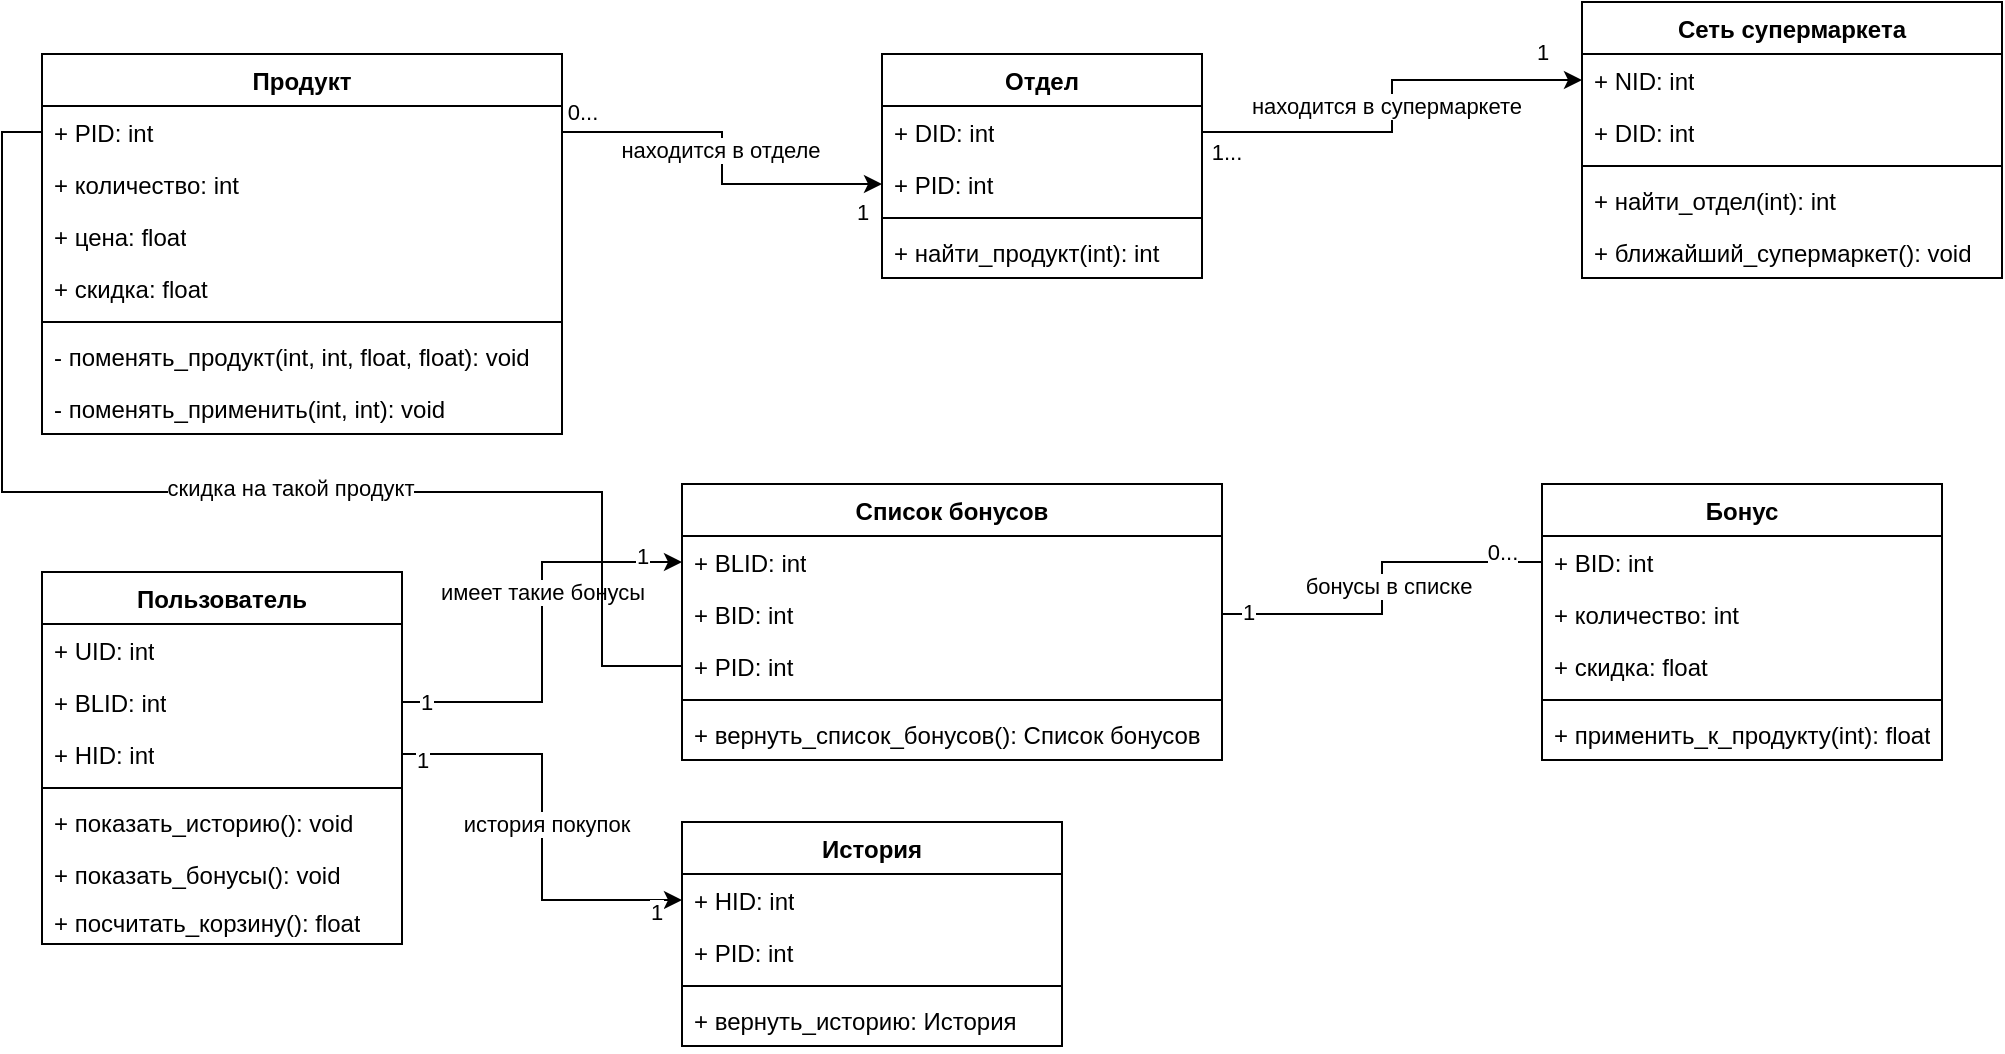<mxfile version="24.7.17">
  <diagram name="Page-1" id="xIsQ6qs9Wi2mXCJ3JmQK">
    <mxGraphModel dx="1050" dy="621" grid="1" gridSize="10" guides="1" tooltips="1" connect="1" arrows="1" fold="1" page="1" pageScale="1" pageWidth="1169" pageHeight="827" math="0" shadow="0">
      <root>
        <mxCell id="0" />
        <mxCell id="1" parent="0" />
        <mxCell id="IvmqdLO_vtYyB8896f0L-1" value="Продукт" style="swimlane;fontStyle=1;align=center;verticalAlign=top;childLayout=stackLayout;horizontal=1;startSize=26;horizontalStack=0;resizeParent=1;resizeParentMax=0;resizeLast=0;collapsible=1;marginBottom=0;whiteSpace=wrap;html=1;" vertex="1" parent="1">
          <mxGeometry x="80" y="61" width="260" height="190" as="geometry" />
        </mxCell>
        <mxCell id="IvmqdLO_vtYyB8896f0L-2" value="+ PID: int" style="text;strokeColor=none;fillColor=none;align=left;verticalAlign=top;spacingLeft=4;spacingRight=4;overflow=hidden;rotatable=0;points=[[0,0.5],[1,0.5]];portConstraint=eastwest;whiteSpace=wrap;html=1;" vertex="1" parent="IvmqdLO_vtYyB8896f0L-1">
          <mxGeometry y="26" width="260" height="26" as="geometry" />
        </mxCell>
        <mxCell id="IvmqdLO_vtYyB8896f0L-40" value="+ количество: int" style="text;strokeColor=none;fillColor=none;align=left;verticalAlign=top;spacingLeft=4;spacingRight=4;overflow=hidden;rotatable=0;points=[[0,0.5],[1,0.5]];portConstraint=eastwest;whiteSpace=wrap;html=1;" vertex="1" parent="IvmqdLO_vtYyB8896f0L-1">
          <mxGeometry y="52" width="260" height="26" as="geometry" />
        </mxCell>
        <mxCell id="IvmqdLO_vtYyB8896f0L-41" value="+ цена: float" style="text;strokeColor=none;fillColor=none;align=left;verticalAlign=top;spacingLeft=4;spacingRight=4;overflow=hidden;rotatable=0;points=[[0,0.5],[1,0.5]];portConstraint=eastwest;whiteSpace=wrap;html=1;" vertex="1" parent="IvmqdLO_vtYyB8896f0L-1">
          <mxGeometry y="78" width="260" height="26" as="geometry" />
        </mxCell>
        <mxCell id="IvmqdLO_vtYyB8896f0L-42" value="+ скидка: float" style="text;strokeColor=none;fillColor=none;align=left;verticalAlign=top;spacingLeft=4;spacingRight=4;overflow=hidden;rotatable=0;points=[[0,0.5],[1,0.5]];portConstraint=eastwest;whiteSpace=wrap;html=1;" vertex="1" parent="IvmqdLO_vtYyB8896f0L-1">
          <mxGeometry y="104" width="260" height="26" as="geometry" />
        </mxCell>
        <mxCell id="IvmqdLO_vtYyB8896f0L-3" value="" style="line;strokeWidth=1;fillColor=none;align=left;verticalAlign=middle;spacingTop=-1;spacingLeft=3;spacingRight=3;rotatable=0;labelPosition=right;points=[];portConstraint=eastwest;strokeColor=inherit;" vertex="1" parent="IvmqdLO_vtYyB8896f0L-1">
          <mxGeometry y="130" width="260" height="8" as="geometry" />
        </mxCell>
        <mxCell id="IvmqdLO_vtYyB8896f0L-4" value="- поменять_продукт(int, int, float, float): void" style="text;strokeColor=none;fillColor=none;align=left;verticalAlign=top;spacingLeft=4;spacingRight=4;overflow=hidden;rotatable=0;points=[[0,0.5],[1,0.5]];portConstraint=eastwest;whiteSpace=wrap;html=1;" vertex="1" parent="IvmqdLO_vtYyB8896f0L-1">
          <mxGeometry y="138" width="260" height="26" as="geometry" />
        </mxCell>
        <mxCell id="IvmqdLO_vtYyB8896f0L-53" value="- поменять_применить(int, int): void" style="text;strokeColor=none;fillColor=none;align=left;verticalAlign=top;spacingLeft=4;spacingRight=4;overflow=hidden;rotatable=0;points=[[0,0.5],[1,0.5]];portConstraint=eastwest;whiteSpace=wrap;html=1;" vertex="1" parent="IvmqdLO_vtYyB8896f0L-1">
          <mxGeometry y="164" width="260" height="26" as="geometry" />
        </mxCell>
        <mxCell id="IvmqdLO_vtYyB8896f0L-5" value="Отдел" style="swimlane;fontStyle=1;align=center;verticalAlign=top;childLayout=stackLayout;horizontal=1;startSize=26;horizontalStack=0;resizeParent=1;resizeParentMax=0;resizeLast=0;collapsible=1;marginBottom=0;whiteSpace=wrap;html=1;" vertex="1" parent="1">
          <mxGeometry x="500" y="61" width="160" height="112" as="geometry" />
        </mxCell>
        <mxCell id="IvmqdLO_vtYyB8896f0L-6" value="+ DID: int" style="text;strokeColor=none;fillColor=none;align=left;verticalAlign=top;spacingLeft=4;spacingRight=4;overflow=hidden;rotatable=0;points=[[0,0.5],[1,0.5]];portConstraint=eastwest;whiteSpace=wrap;html=1;" vertex="1" parent="IvmqdLO_vtYyB8896f0L-5">
          <mxGeometry y="26" width="160" height="26" as="geometry" />
        </mxCell>
        <mxCell id="IvmqdLO_vtYyB8896f0L-43" value="+ PID: int" style="text;strokeColor=none;fillColor=none;align=left;verticalAlign=top;spacingLeft=4;spacingRight=4;overflow=hidden;rotatable=0;points=[[0,0.5],[1,0.5]];portConstraint=eastwest;whiteSpace=wrap;html=1;" vertex="1" parent="IvmqdLO_vtYyB8896f0L-5">
          <mxGeometry y="52" width="160" height="26" as="geometry" />
        </mxCell>
        <mxCell id="IvmqdLO_vtYyB8896f0L-7" value="" style="line;strokeWidth=1;fillColor=none;align=left;verticalAlign=middle;spacingTop=-1;spacingLeft=3;spacingRight=3;rotatable=0;labelPosition=right;points=[];portConstraint=eastwest;strokeColor=inherit;" vertex="1" parent="IvmqdLO_vtYyB8896f0L-5">
          <mxGeometry y="78" width="160" height="8" as="geometry" />
        </mxCell>
        <mxCell id="IvmqdLO_vtYyB8896f0L-8" value="+ найти_продукт(int): int" style="text;strokeColor=none;fillColor=none;align=left;verticalAlign=top;spacingLeft=4;spacingRight=4;overflow=hidden;rotatable=0;points=[[0,0.5],[1,0.5]];portConstraint=eastwest;whiteSpace=wrap;html=1;" vertex="1" parent="IvmqdLO_vtYyB8896f0L-5">
          <mxGeometry y="86" width="160" height="26" as="geometry" />
        </mxCell>
        <mxCell id="IvmqdLO_vtYyB8896f0L-20" value="Сеть супермаркета" style="swimlane;fontStyle=1;align=center;verticalAlign=top;childLayout=stackLayout;horizontal=1;startSize=26;horizontalStack=0;resizeParent=1;resizeParentMax=0;resizeLast=0;collapsible=1;marginBottom=0;whiteSpace=wrap;html=1;" vertex="1" parent="1">
          <mxGeometry x="850" y="35" width="210" height="138" as="geometry" />
        </mxCell>
        <mxCell id="IvmqdLO_vtYyB8896f0L-21" value="+ NID: int" style="text;strokeColor=none;fillColor=none;align=left;verticalAlign=top;spacingLeft=4;spacingRight=4;overflow=hidden;rotatable=0;points=[[0,0.5],[1,0.5]];portConstraint=eastwest;whiteSpace=wrap;html=1;" vertex="1" parent="IvmqdLO_vtYyB8896f0L-20">
          <mxGeometry y="26" width="210" height="26" as="geometry" />
        </mxCell>
        <mxCell id="IvmqdLO_vtYyB8896f0L-44" value="+ DID: int" style="text;strokeColor=none;fillColor=none;align=left;verticalAlign=top;spacingLeft=4;spacingRight=4;overflow=hidden;rotatable=0;points=[[0,0.5],[1,0.5]];portConstraint=eastwest;whiteSpace=wrap;html=1;" vertex="1" parent="IvmqdLO_vtYyB8896f0L-20">
          <mxGeometry y="52" width="210" height="26" as="geometry" />
        </mxCell>
        <mxCell id="IvmqdLO_vtYyB8896f0L-22" value="" style="line;strokeWidth=1;fillColor=none;align=left;verticalAlign=middle;spacingTop=-1;spacingLeft=3;spacingRight=3;rotatable=0;labelPosition=right;points=[];portConstraint=eastwest;strokeColor=inherit;" vertex="1" parent="IvmqdLO_vtYyB8896f0L-20">
          <mxGeometry y="78" width="210" height="8" as="geometry" />
        </mxCell>
        <mxCell id="IvmqdLO_vtYyB8896f0L-23" value="+ найти_отдел(int): int" style="text;strokeColor=none;fillColor=none;align=left;verticalAlign=top;spacingLeft=4;spacingRight=4;overflow=hidden;rotatable=0;points=[[0,0.5],[1,0.5]];portConstraint=eastwest;whiteSpace=wrap;html=1;" vertex="1" parent="IvmqdLO_vtYyB8896f0L-20">
          <mxGeometry y="86" width="210" height="26" as="geometry" />
        </mxCell>
        <mxCell id="IvmqdLO_vtYyB8896f0L-55" value="+ ближайший_супермаркет(): void" style="text;strokeColor=none;fillColor=none;align=left;verticalAlign=top;spacingLeft=4;spacingRight=4;overflow=hidden;rotatable=0;points=[[0,0.5],[1,0.5]];portConstraint=eastwest;whiteSpace=wrap;html=1;" vertex="1" parent="IvmqdLO_vtYyB8896f0L-20">
          <mxGeometry y="112" width="210" height="26" as="geometry" />
        </mxCell>
        <mxCell id="IvmqdLO_vtYyB8896f0L-24" value="Пользователь" style="swimlane;fontStyle=1;align=center;verticalAlign=top;childLayout=stackLayout;horizontal=1;startSize=26;horizontalStack=0;resizeParent=1;resizeParentMax=0;resizeLast=0;collapsible=1;marginBottom=0;whiteSpace=wrap;html=1;" vertex="1" parent="1">
          <mxGeometry x="80" y="320" width="180" height="186" as="geometry" />
        </mxCell>
        <mxCell id="IvmqdLO_vtYyB8896f0L-25" value="+ UID: int" style="text;strokeColor=none;fillColor=none;align=left;verticalAlign=top;spacingLeft=4;spacingRight=4;overflow=hidden;rotatable=0;points=[[0,0.5],[1,0.5]];portConstraint=eastwest;whiteSpace=wrap;html=1;" vertex="1" parent="IvmqdLO_vtYyB8896f0L-24">
          <mxGeometry y="26" width="180" height="26" as="geometry" />
        </mxCell>
        <mxCell id="IvmqdLO_vtYyB8896f0L-47" value="+ BLID: int" style="text;strokeColor=none;fillColor=none;align=left;verticalAlign=top;spacingLeft=4;spacingRight=4;overflow=hidden;rotatable=0;points=[[0,0.5],[1,0.5]];portConstraint=eastwest;whiteSpace=wrap;html=1;" vertex="1" parent="IvmqdLO_vtYyB8896f0L-24">
          <mxGeometry y="52" width="180" height="26" as="geometry" />
        </mxCell>
        <mxCell id="IvmqdLO_vtYyB8896f0L-48" value="+ HID: int" style="text;strokeColor=none;fillColor=none;align=left;verticalAlign=top;spacingLeft=4;spacingRight=4;overflow=hidden;rotatable=0;points=[[0,0.5],[1,0.5]];portConstraint=eastwest;whiteSpace=wrap;html=1;" vertex="1" parent="IvmqdLO_vtYyB8896f0L-24">
          <mxGeometry y="78" width="180" height="26" as="geometry" />
        </mxCell>
        <mxCell id="IvmqdLO_vtYyB8896f0L-26" value="" style="line;strokeWidth=1;fillColor=none;align=left;verticalAlign=middle;spacingTop=-1;spacingLeft=3;spacingRight=3;rotatable=0;labelPosition=right;points=[];portConstraint=eastwest;strokeColor=inherit;" vertex="1" parent="IvmqdLO_vtYyB8896f0L-24">
          <mxGeometry y="104" width="180" height="8" as="geometry" />
        </mxCell>
        <mxCell id="IvmqdLO_vtYyB8896f0L-27" value="+ показать_историю(): void" style="text;strokeColor=none;fillColor=none;align=left;verticalAlign=top;spacingLeft=4;spacingRight=4;overflow=hidden;rotatable=0;points=[[0,0.5],[1,0.5]];portConstraint=eastwest;whiteSpace=wrap;html=1;" vertex="1" parent="IvmqdLO_vtYyB8896f0L-24">
          <mxGeometry y="112" width="180" height="26" as="geometry" />
        </mxCell>
        <mxCell id="IvmqdLO_vtYyB8896f0L-52" value="+ показать_бонусы(): void" style="text;strokeColor=none;fillColor=none;align=left;verticalAlign=top;spacingLeft=4;spacingRight=4;overflow=hidden;rotatable=0;points=[[0,0.5],[1,0.5]];portConstraint=eastwest;whiteSpace=wrap;html=1;" vertex="1" parent="IvmqdLO_vtYyB8896f0L-24">
          <mxGeometry y="138" width="180" height="24" as="geometry" />
        </mxCell>
        <mxCell id="IvmqdLO_vtYyB8896f0L-69" value="+ посчитать_корзину(): float" style="text;strokeColor=none;fillColor=none;align=left;verticalAlign=top;spacingLeft=4;spacingRight=4;overflow=hidden;rotatable=0;points=[[0,0.5],[1,0.5]];portConstraint=eastwest;whiteSpace=wrap;html=1;" vertex="1" parent="IvmqdLO_vtYyB8896f0L-24">
          <mxGeometry y="162" width="180" height="24" as="geometry" />
        </mxCell>
        <mxCell id="IvmqdLO_vtYyB8896f0L-28" value="История" style="swimlane;fontStyle=1;align=center;verticalAlign=top;childLayout=stackLayout;horizontal=1;startSize=26;horizontalStack=0;resizeParent=1;resizeParentMax=0;resizeLast=0;collapsible=1;marginBottom=0;whiteSpace=wrap;html=1;" vertex="1" parent="1">
          <mxGeometry x="400" y="445" width="190" height="112" as="geometry" />
        </mxCell>
        <mxCell id="IvmqdLO_vtYyB8896f0L-29" value="+ HID: int" style="text;strokeColor=none;fillColor=none;align=left;verticalAlign=top;spacingLeft=4;spacingRight=4;overflow=hidden;rotatable=0;points=[[0,0.5],[1,0.5]];portConstraint=eastwest;whiteSpace=wrap;html=1;" vertex="1" parent="IvmqdLO_vtYyB8896f0L-28">
          <mxGeometry y="26" width="190" height="26" as="geometry" />
        </mxCell>
        <mxCell id="IvmqdLO_vtYyB8896f0L-51" value="+ PID: int" style="text;strokeColor=none;fillColor=none;align=left;verticalAlign=top;spacingLeft=4;spacingRight=4;overflow=hidden;rotatable=0;points=[[0,0.5],[1,0.5]];portConstraint=eastwest;whiteSpace=wrap;html=1;" vertex="1" parent="IvmqdLO_vtYyB8896f0L-28">
          <mxGeometry y="52" width="190" height="26" as="geometry" />
        </mxCell>
        <mxCell id="IvmqdLO_vtYyB8896f0L-30" value="" style="line;strokeWidth=1;fillColor=none;align=left;verticalAlign=middle;spacingTop=-1;spacingLeft=3;spacingRight=3;rotatable=0;labelPosition=right;points=[];portConstraint=eastwest;strokeColor=inherit;" vertex="1" parent="IvmqdLO_vtYyB8896f0L-28">
          <mxGeometry y="78" width="190" height="8" as="geometry" />
        </mxCell>
        <mxCell id="IvmqdLO_vtYyB8896f0L-31" value="+ вернуть_историю: История" style="text;strokeColor=none;fillColor=none;align=left;verticalAlign=top;spacingLeft=4;spacingRight=4;overflow=hidden;rotatable=0;points=[[0,0.5],[1,0.5]];portConstraint=eastwest;whiteSpace=wrap;html=1;" vertex="1" parent="IvmqdLO_vtYyB8896f0L-28">
          <mxGeometry y="86" width="190" height="26" as="geometry" />
        </mxCell>
        <mxCell id="IvmqdLO_vtYyB8896f0L-32" value="Список бонусов" style="swimlane;fontStyle=1;align=center;verticalAlign=top;childLayout=stackLayout;horizontal=1;startSize=26;horizontalStack=0;resizeParent=1;resizeParentMax=0;resizeLast=0;collapsible=1;marginBottom=0;whiteSpace=wrap;html=1;" vertex="1" parent="1">
          <mxGeometry x="400" y="276" width="270" height="138" as="geometry" />
        </mxCell>
        <mxCell id="IvmqdLO_vtYyB8896f0L-33" value="+ BLID: int" style="text;strokeColor=none;fillColor=none;align=left;verticalAlign=top;spacingLeft=4;spacingRight=4;overflow=hidden;rotatable=0;points=[[0,0.5],[1,0.5]];portConstraint=eastwest;whiteSpace=wrap;html=1;" vertex="1" parent="IvmqdLO_vtYyB8896f0L-32">
          <mxGeometry y="26" width="270" height="26" as="geometry" />
        </mxCell>
        <mxCell id="IvmqdLO_vtYyB8896f0L-49" value="+ BID: int" style="text;strokeColor=none;fillColor=none;align=left;verticalAlign=top;spacingLeft=4;spacingRight=4;overflow=hidden;rotatable=0;points=[[0,0.5],[1,0.5]];portConstraint=eastwest;whiteSpace=wrap;html=1;" vertex="1" parent="IvmqdLO_vtYyB8896f0L-32">
          <mxGeometry y="52" width="270" height="26" as="geometry" />
        </mxCell>
        <mxCell id="IvmqdLO_vtYyB8896f0L-50" value="+ PID: int" style="text;strokeColor=none;fillColor=none;align=left;verticalAlign=top;spacingLeft=4;spacingRight=4;overflow=hidden;rotatable=0;points=[[0,0.5],[1,0.5]];portConstraint=eastwest;whiteSpace=wrap;html=1;" vertex="1" parent="IvmqdLO_vtYyB8896f0L-32">
          <mxGeometry y="78" width="270" height="26" as="geometry" />
        </mxCell>
        <mxCell id="IvmqdLO_vtYyB8896f0L-34" value="" style="line;strokeWidth=1;fillColor=none;align=left;verticalAlign=middle;spacingTop=-1;spacingLeft=3;spacingRight=3;rotatable=0;labelPosition=right;points=[];portConstraint=eastwest;strokeColor=inherit;" vertex="1" parent="IvmqdLO_vtYyB8896f0L-32">
          <mxGeometry y="104" width="270" height="8" as="geometry" />
        </mxCell>
        <mxCell id="IvmqdLO_vtYyB8896f0L-35" value="+ вернуть_список_бонусов(): Список бонусов" style="text;strokeColor=none;fillColor=none;align=left;verticalAlign=top;spacingLeft=4;spacingRight=4;overflow=hidden;rotatable=0;points=[[0,0.5],[1,0.5]];portConstraint=eastwest;whiteSpace=wrap;html=1;" vertex="1" parent="IvmqdLO_vtYyB8896f0L-32">
          <mxGeometry y="112" width="270" height="26" as="geometry" />
        </mxCell>
        <mxCell id="IvmqdLO_vtYyB8896f0L-36" value="Бонус" style="swimlane;fontStyle=1;align=center;verticalAlign=top;childLayout=stackLayout;horizontal=1;startSize=26;horizontalStack=0;resizeParent=1;resizeParentMax=0;resizeLast=0;collapsible=1;marginBottom=0;whiteSpace=wrap;html=1;" vertex="1" parent="1">
          <mxGeometry x="830" y="276" width="200" height="138" as="geometry" />
        </mxCell>
        <mxCell id="IvmqdLO_vtYyB8896f0L-45" value="+ BID: int" style="text;strokeColor=none;fillColor=none;align=left;verticalAlign=top;spacingLeft=4;spacingRight=4;overflow=hidden;rotatable=0;points=[[0,0.5],[1,0.5]];portConstraint=eastwest;whiteSpace=wrap;html=1;" vertex="1" parent="IvmqdLO_vtYyB8896f0L-36">
          <mxGeometry y="26" width="200" height="26" as="geometry" />
        </mxCell>
        <mxCell id="IvmqdLO_vtYyB8896f0L-46" value="+ количество: int" style="text;strokeColor=none;fillColor=none;align=left;verticalAlign=top;spacingLeft=4;spacingRight=4;overflow=hidden;rotatable=0;points=[[0,0.5],[1,0.5]];portConstraint=eastwest;whiteSpace=wrap;html=1;" vertex="1" parent="IvmqdLO_vtYyB8896f0L-36">
          <mxGeometry y="52" width="200" height="26" as="geometry" />
        </mxCell>
        <mxCell id="IvmqdLO_vtYyB8896f0L-37" value="+ скидка: float" style="text;strokeColor=none;fillColor=none;align=left;verticalAlign=top;spacingLeft=4;spacingRight=4;overflow=hidden;rotatable=0;points=[[0,0.5],[1,0.5]];portConstraint=eastwest;whiteSpace=wrap;html=1;" vertex="1" parent="IvmqdLO_vtYyB8896f0L-36">
          <mxGeometry y="78" width="200" height="26" as="geometry" />
        </mxCell>
        <mxCell id="IvmqdLO_vtYyB8896f0L-38" value="" style="line;strokeWidth=1;fillColor=none;align=left;verticalAlign=middle;spacingTop=-1;spacingLeft=3;spacingRight=3;rotatable=0;labelPosition=right;points=[];portConstraint=eastwest;strokeColor=inherit;" vertex="1" parent="IvmqdLO_vtYyB8896f0L-36">
          <mxGeometry y="104" width="200" height="8" as="geometry" />
        </mxCell>
        <mxCell id="IvmqdLO_vtYyB8896f0L-39" value="+ применить_к_продукту(int): float" style="text;strokeColor=none;fillColor=none;align=left;verticalAlign=top;spacingLeft=4;spacingRight=4;overflow=hidden;rotatable=0;points=[[0,0.5],[1,0.5]];portConstraint=eastwest;whiteSpace=wrap;html=1;" vertex="1" parent="IvmqdLO_vtYyB8896f0L-36">
          <mxGeometry y="112" width="200" height="26" as="geometry" />
        </mxCell>
        <mxCell id="IvmqdLO_vtYyB8896f0L-57" style="edgeStyle=orthogonalEdgeStyle;rounded=0;orthogonalLoop=1;jettySize=auto;html=1;entryX=0;entryY=0.5;entryDx=0;entryDy=0;" edge="1" parent="1" source="IvmqdLO_vtYyB8896f0L-6" target="IvmqdLO_vtYyB8896f0L-21">
          <mxGeometry relative="1" as="geometry" />
        </mxCell>
        <mxCell id="IvmqdLO_vtYyB8896f0L-64" value="находится в супермаркете" style="edgeLabel;html=1;align=center;verticalAlign=middle;resizable=0;points=[];" vertex="1" connectable="0" parent="IvmqdLO_vtYyB8896f0L-57">
          <mxGeometry x="-0.029" y="3" relative="1" as="geometry">
            <mxPoint y="-3" as="offset" />
          </mxGeometry>
        </mxCell>
        <mxCell id="IvmqdLO_vtYyB8896f0L-65" value="1..." style="edgeLabel;html=1;align=center;verticalAlign=middle;resizable=0;points=[];" vertex="1" connectable="0" parent="IvmqdLO_vtYyB8896f0L-57">
          <mxGeometry x="-0.891" y="2" relative="1" as="geometry">
            <mxPoint y="12" as="offset" />
          </mxGeometry>
        </mxCell>
        <mxCell id="IvmqdLO_vtYyB8896f0L-66" value="1" style="edgeLabel;html=1;align=center;verticalAlign=middle;resizable=0;points=[];" vertex="1" connectable="0" parent="IvmqdLO_vtYyB8896f0L-57">
          <mxGeometry x="0.859" relative="1" as="geometry">
            <mxPoint x="-5" y="-14" as="offset" />
          </mxGeometry>
        </mxCell>
        <mxCell id="IvmqdLO_vtYyB8896f0L-58" style="edgeStyle=orthogonalEdgeStyle;rounded=0;orthogonalLoop=1;jettySize=auto;html=1;entryX=0;entryY=0.5;entryDx=0;entryDy=0;" edge="1" parent="1" source="IvmqdLO_vtYyB8896f0L-2" target="IvmqdLO_vtYyB8896f0L-43">
          <mxGeometry relative="1" as="geometry" />
        </mxCell>
        <mxCell id="IvmqdLO_vtYyB8896f0L-63" value="находится в отделе" style="edgeLabel;html=1;align=center;verticalAlign=middle;resizable=0;points=[];" vertex="1" connectable="0" parent="IvmqdLO_vtYyB8896f0L-58">
          <mxGeometry x="-0.042" y="-1" relative="1" as="geometry">
            <mxPoint as="offset" />
          </mxGeometry>
        </mxCell>
        <mxCell id="IvmqdLO_vtYyB8896f0L-67" value="0..." style="edgeLabel;html=1;align=center;verticalAlign=middle;resizable=0;points=[];" vertex="1" connectable="0" parent="IvmqdLO_vtYyB8896f0L-58">
          <mxGeometry x="-0.809" y="2" relative="1" as="geometry">
            <mxPoint x="-8" y="-8" as="offset" />
          </mxGeometry>
        </mxCell>
        <mxCell id="IvmqdLO_vtYyB8896f0L-68" value="1" style="edgeLabel;html=1;align=center;verticalAlign=middle;resizable=0;points=[];" vertex="1" connectable="0" parent="IvmqdLO_vtYyB8896f0L-58">
          <mxGeometry x="0.686" y="-1" relative="1" as="geometry">
            <mxPoint x="19" y="13" as="offset" />
          </mxGeometry>
        </mxCell>
        <mxCell id="IvmqdLO_vtYyB8896f0L-59" style="edgeStyle=orthogonalEdgeStyle;rounded=0;orthogonalLoop=1;jettySize=auto;html=1;entryX=0;entryY=0.5;entryDx=0;entryDy=0;" edge="1" parent="1" source="IvmqdLO_vtYyB8896f0L-47" target="IvmqdLO_vtYyB8896f0L-33">
          <mxGeometry relative="1" as="geometry" />
        </mxCell>
        <mxCell id="IvmqdLO_vtYyB8896f0L-70" value="имеет такие бонусы" style="edgeLabel;html=1;align=center;verticalAlign=middle;resizable=0;points=[];" vertex="1" connectable="0" parent="IvmqdLO_vtYyB8896f0L-59">
          <mxGeometry x="-0.027" y="4" relative="1" as="geometry">
            <mxPoint x="4" y="-23" as="offset" />
          </mxGeometry>
        </mxCell>
        <mxCell id="IvmqdLO_vtYyB8896f0L-81" value="1" style="edgeLabel;html=1;align=center;verticalAlign=middle;resizable=0;points=[];" vertex="1" connectable="0" parent="IvmqdLO_vtYyB8896f0L-59">
          <mxGeometry x="-0.884" relative="1" as="geometry">
            <mxPoint as="offset" />
          </mxGeometry>
        </mxCell>
        <mxCell id="IvmqdLO_vtYyB8896f0L-82" value="1" style="edgeLabel;html=1;align=center;verticalAlign=middle;resizable=0;points=[];" vertex="1" connectable="0" parent="IvmqdLO_vtYyB8896f0L-59">
          <mxGeometry x="0.811" y="3" relative="1" as="geometry">
            <mxPoint as="offset" />
          </mxGeometry>
        </mxCell>
        <mxCell id="IvmqdLO_vtYyB8896f0L-60" style="edgeStyle=orthogonalEdgeStyle;rounded=0;orthogonalLoop=1;jettySize=auto;html=1;" edge="1" parent="1" source="IvmqdLO_vtYyB8896f0L-48" target="IvmqdLO_vtYyB8896f0L-29">
          <mxGeometry relative="1" as="geometry" />
        </mxCell>
        <mxCell id="IvmqdLO_vtYyB8896f0L-71" value="история покупок" style="edgeLabel;html=1;align=center;verticalAlign=middle;resizable=0;points=[];" vertex="1" connectable="0" parent="IvmqdLO_vtYyB8896f0L-60">
          <mxGeometry x="-0.016" y="2" relative="1" as="geometry">
            <mxPoint as="offset" />
          </mxGeometry>
        </mxCell>
        <mxCell id="IvmqdLO_vtYyB8896f0L-83" value="1" style="edgeLabel;html=1;align=center;verticalAlign=middle;resizable=0;points=[];" vertex="1" connectable="0" parent="IvmqdLO_vtYyB8896f0L-60">
          <mxGeometry x="0.88" y="-1" relative="1" as="geometry">
            <mxPoint y="5" as="offset" />
          </mxGeometry>
        </mxCell>
        <mxCell id="IvmqdLO_vtYyB8896f0L-84" value="1" style="edgeLabel;html=1;align=center;verticalAlign=middle;resizable=0;points=[];" vertex="1" connectable="0" parent="IvmqdLO_vtYyB8896f0L-60">
          <mxGeometry x="-0.839" y="1" relative="1" as="geometry">
            <mxPoint x="-7" y="4" as="offset" />
          </mxGeometry>
        </mxCell>
        <mxCell id="IvmqdLO_vtYyB8896f0L-61" style="edgeStyle=orthogonalEdgeStyle;rounded=0;orthogonalLoop=1;jettySize=auto;html=1;entryX=0;entryY=0.5;entryDx=0;entryDy=0;endArrow=none;endFill=0;" edge="1" parent="1" source="IvmqdLO_vtYyB8896f0L-49" target="IvmqdLO_vtYyB8896f0L-45">
          <mxGeometry relative="1" as="geometry" />
        </mxCell>
        <mxCell id="IvmqdLO_vtYyB8896f0L-62" value="бонусы в списке" style="edgeLabel;html=1;align=center;verticalAlign=middle;resizable=0;points=[];" vertex="1" connectable="0" parent="IvmqdLO_vtYyB8896f0L-61">
          <mxGeometry x="0.013" y="-3" relative="1" as="geometry">
            <mxPoint as="offset" />
          </mxGeometry>
        </mxCell>
        <mxCell id="IvmqdLO_vtYyB8896f0L-79" value="1" style="edgeLabel;html=1;align=center;verticalAlign=middle;resizable=0;points=[];" vertex="1" connectable="0" parent="IvmqdLO_vtYyB8896f0L-61">
          <mxGeometry x="-0.865" y="1" relative="1" as="geometry">
            <mxPoint as="offset" />
          </mxGeometry>
        </mxCell>
        <mxCell id="IvmqdLO_vtYyB8896f0L-80" value="0..." style="edgeLabel;html=1;align=center;verticalAlign=middle;resizable=0;points=[];" vertex="1" connectable="0" parent="IvmqdLO_vtYyB8896f0L-61">
          <mxGeometry x="0.834" y="2" relative="1" as="geometry">
            <mxPoint x="-5" y="-3" as="offset" />
          </mxGeometry>
        </mxCell>
        <mxCell id="IvmqdLO_vtYyB8896f0L-75" value="" style="endArrow=none;html=1;edgeStyle=orthogonalEdgeStyle;rounded=0;entryX=0;entryY=0.5;entryDx=0;entryDy=0;exitX=0;exitY=0.5;exitDx=0;exitDy=0;" edge="1" parent="1" source="IvmqdLO_vtYyB8896f0L-2" target="IvmqdLO_vtYyB8896f0L-50">
          <mxGeometry relative="1" as="geometry">
            <mxPoint x="150" y="280" as="sourcePoint" />
            <mxPoint x="310" y="280" as="targetPoint" />
            <Array as="points">
              <mxPoint x="60" y="100" />
              <mxPoint x="60" y="280" />
              <mxPoint x="360" y="280" />
              <mxPoint x="360" y="367" />
            </Array>
          </mxGeometry>
        </mxCell>
        <mxCell id="IvmqdLO_vtYyB8896f0L-85" value="скидка на такой продукт" style="edgeLabel;html=1;align=center;verticalAlign=middle;resizable=0;points=[];" vertex="1" connectable="0" parent="IvmqdLO_vtYyB8896f0L-75">
          <mxGeometry x="0.098" y="2" relative="1" as="geometry">
            <mxPoint as="offset" />
          </mxGeometry>
        </mxCell>
      </root>
    </mxGraphModel>
  </diagram>
</mxfile>
